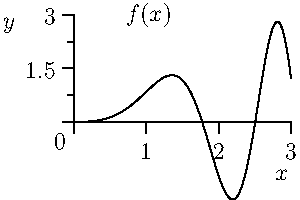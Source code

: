 size(150,100,IgnoreAspect);
import graph;

real f(real x)
{
    return x*sin(x^2);
}

xlimits(0, 3);
ylimits(0, 3);
draw(graph(f,0,3,n=400), linewidth(.5bp));
label("$f(x)$",(1.5,3),1.5W);
yaxis("$y$", 0, 3, LeftTicks(ticklabel=NoZeroFormat),above=true);
xaxis("$x$", 0, 3, RightTicks(ticklabel=NoZeroFormat,N=3),above=true);
labelx("$0$",0,1S+1W);

